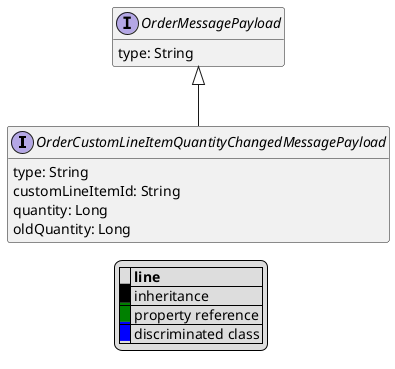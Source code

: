 @startuml

hide empty fields
hide empty methods
legend
|= |= line |
|<back:black>   </back>| inheritance |
|<back:green>   </back>| property reference |
|<back:blue>   </back>| discriminated class |
endlegend
interface OrderCustomLineItemQuantityChangedMessagePayload [[OrderCustomLineItemQuantityChangedMessagePayload.svg]] extends OrderMessagePayload {
    type: String
    customLineItemId: String
    quantity: Long
    oldQuantity: Long
}
interface OrderMessagePayload [[OrderMessagePayload.svg]]  {
    type: String
}





@enduml
